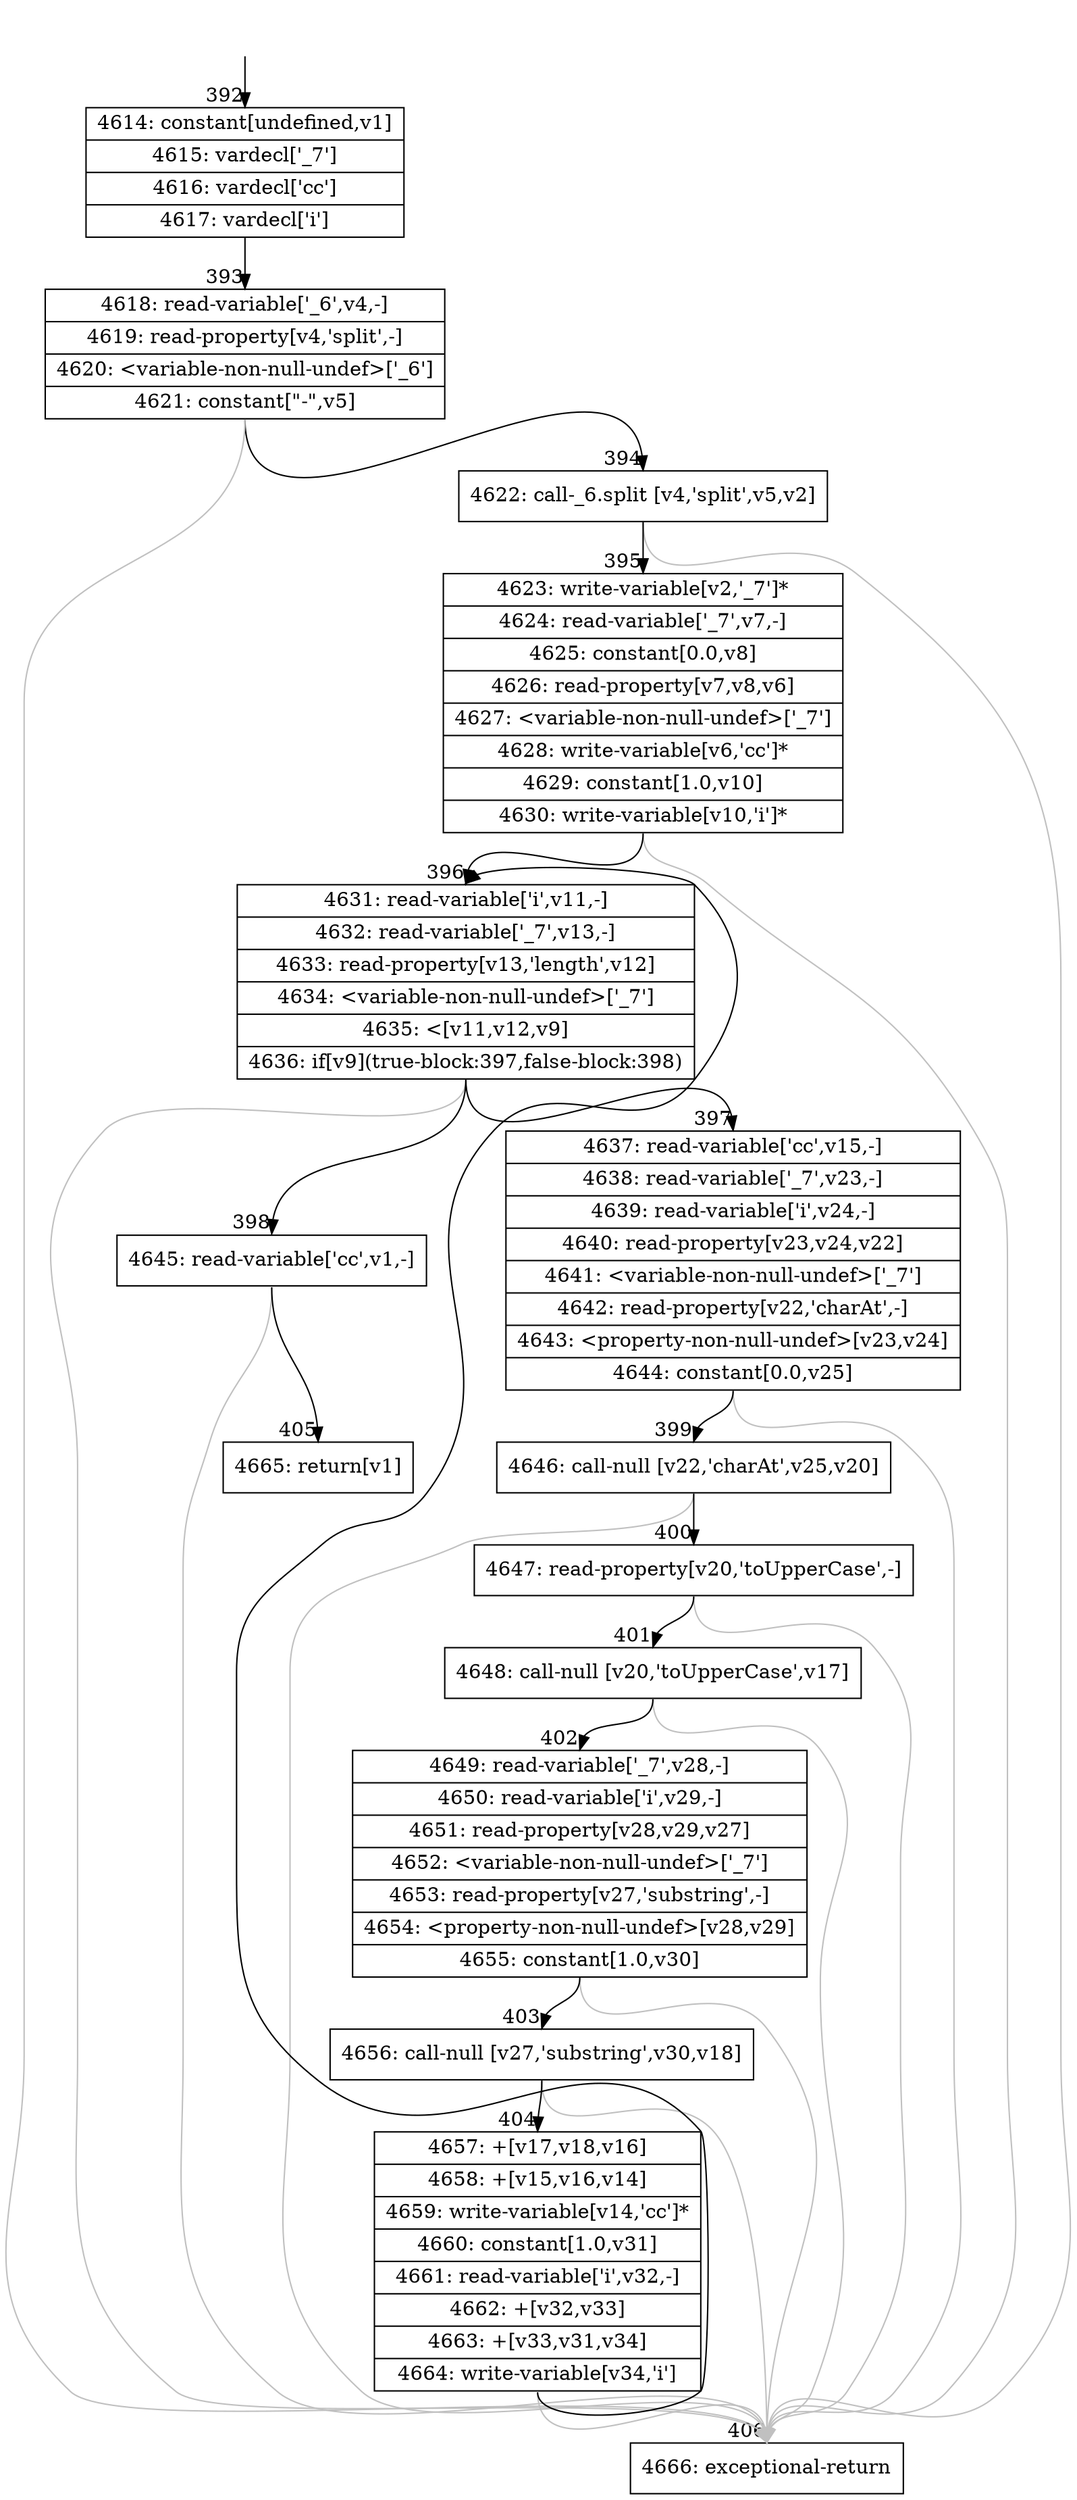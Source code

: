 digraph {
rankdir="TD"
BB_entry4[shape=none,label=""];
BB_entry4 -> BB392 [tailport=s, headport=n, headlabel="    392"]
BB392 [shape=record label="{4614: constant[undefined,v1]|4615: vardecl['_7']|4616: vardecl['cc']|4617: vardecl['i']}" ] 
BB392 -> BB393 [tailport=s, headport=n, headlabel="      393"]
BB393 [shape=record label="{4618: read-variable['_6',v4,-]|4619: read-property[v4,'split',-]|4620: \<variable-non-null-undef\>['_6']|4621: constant[\"-\",v5]}" ] 
BB393 -> BB394 [tailport=s, headport=n, headlabel="      394"]
BB393 -> BB406 [tailport=s, headport=n, color=gray, headlabel="      406"]
BB394 [shape=record label="{4622: call-_6.split [v4,'split',v5,v2]}" ] 
BB394 -> BB395 [tailport=s, headport=n, headlabel="      395"]
BB394 -> BB406 [tailport=s, headport=n, color=gray]
BB395 [shape=record label="{4623: write-variable[v2,'_7']*|4624: read-variable['_7',v7,-]|4625: constant[0.0,v8]|4626: read-property[v7,v8,v6]|4627: \<variable-non-null-undef\>['_7']|4628: write-variable[v6,'cc']*|4629: constant[1.0,v10]|4630: write-variable[v10,'i']*}" ] 
BB395 -> BB396 [tailport=s, headport=n, headlabel="      396"]
BB395 -> BB406 [tailport=s, headport=n, color=gray]
BB396 [shape=record label="{4631: read-variable['i',v11,-]|4632: read-variable['_7',v13,-]|4633: read-property[v13,'length',v12]|4634: \<variable-non-null-undef\>['_7']|4635: \<[v11,v12,v9]|4636: if[v9](true-block:397,false-block:398)}" ] 
BB396 -> BB397 [tailport=s, headport=n, headlabel="      397"]
BB396 -> BB398 [tailport=s, headport=n, headlabel="      398"]
BB396 -> BB406 [tailport=s, headport=n, color=gray]
BB397 [shape=record label="{4637: read-variable['cc',v15,-]|4638: read-variable['_7',v23,-]|4639: read-variable['i',v24,-]|4640: read-property[v23,v24,v22]|4641: \<variable-non-null-undef\>['_7']|4642: read-property[v22,'charAt',-]|4643: \<property-non-null-undef\>[v23,v24]|4644: constant[0.0,v25]}" ] 
BB397 -> BB399 [tailport=s, headport=n, headlabel="      399"]
BB397 -> BB406 [tailport=s, headport=n, color=gray]
BB398 [shape=record label="{4645: read-variable['cc',v1,-]}" ] 
BB398 -> BB405 [tailport=s, headport=n, headlabel="      405"]
BB398 -> BB406 [tailport=s, headport=n, color=gray]
BB399 [shape=record label="{4646: call-null [v22,'charAt',v25,v20]}" ] 
BB399 -> BB400 [tailport=s, headport=n, headlabel="      400"]
BB399 -> BB406 [tailport=s, headport=n, color=gray]
BB400 [shape=record label="{4647: read-property[v20,'toUpperCase',-]}" ] 
BB400 -> BB401 [tailport=s, headport=n, headlabel="      401"]
BB400 -> BB406 [tailport=s, headport=n, color=gray]
BB401 [shape=record label="{4648: call-null [v20,'toUpperCase',v17]}" ] 
BB401 -> BB402 [tailport=s, headport=n, headlabel="      402"]
BB401 -> BB406 [tailport=s, headport=n, color=gray]
BB402 [shape=record label="{4649: read-variable['_7',v28,-]|4650: read-variable['i',v29,-]|4651: read-property[v28,v29,v27]|4652: \<variable-non-null-undef\>['_7']|4653: read-property[v27,'substring',-]|4654: \<property-non-null-undef\>[v28,v29]|4655: constant[1.0,v30]}" ] 
BB402 -> BB403 [tailport=s, headport=n, headlabel="      403"]
BB402 -> BB406 [tailport=s, headport=n, color=gray]
BB403 [shape=record label="{4656: call-null [v27,'substring',v30,v18]}" ] 
BB403 -> BB404 [tailport=s, headport=n, headlabel="      404"]
BB403 -> BB406 [tailport=s, headport=n, color=gray]
BB404 [shape=record label="{4657: +[v17,v18,v16]|4658: +[v15,v16,v14]|4659: write-variable[v14,'cc']*|4660: constant[1.0,v31]|4661: read-variable['i',v32,-]|4662: +[v32,v33]|4663: +[v33,v31,v34]|4664: write-variable[v34,'i']}" ] 
BB404 -> BB396 [tailport=s, headport=n]
BB404 -> BB406 [tailport=s, headport=n, color=gray]
BB405 [shape=record label="{4665: return[v1]}" ] 
BB406 [shape=record label="{4666: exceptional-return}" ] 
//#$~ 52
}
